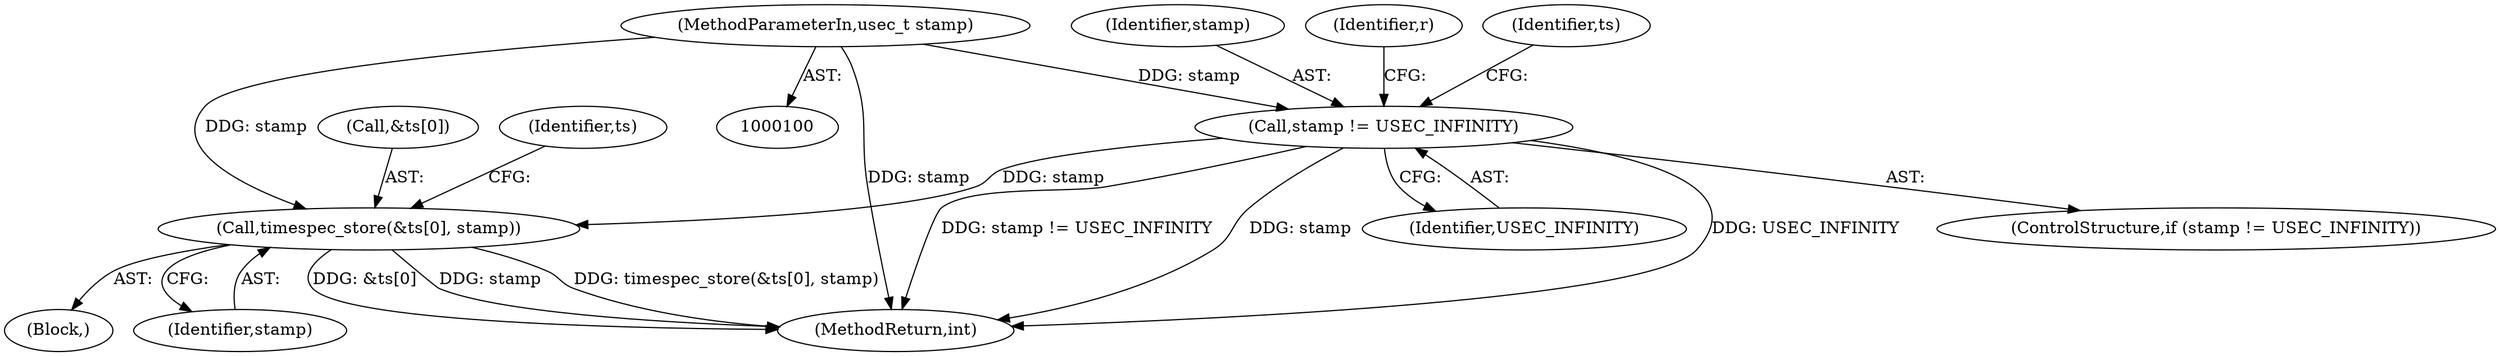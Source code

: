 digraph "0_systemd_ee735086f8670be1591fa9593e80dd60163a7a2f_0@array" {
"1000186" [label="(Call,timespec_store(&ts[0], stamp))"];
"1000181" [label="(Call,stamp != USEC_INFINITY)"];
"1000103" [label="(MethodParameterIn,usec_t stamp)"];
"1000183" [label="(Identifier,USEC_INFINITY)"];
"1000182" [label="(Identifier,stamp)"];
"1000180" [label="(ControlStructure,if (stamp != USEC_INFINITY))"];
"1000206" [label="(Identifier,r)"];
"1000187" [label="(Call,&ts[0])"];
"1000189" [label="(Identifier,ts)"];
"1000103" [label="(MethodParameterIn,usec_t stamp)"];
"1000184" [label="(Block,)"];
"1000219" [label="(MethodReturn,int)"];
"1000186" [label="(Call,timespec_store(&ts[0], stamp))"];
"1000191" [label="(Identifier,stamp)"];
"1000181" [label="(Call,stamp != USEC_INFINITY)"];
"1000194" [label="(Identifier,ts)"];
"1000186" -> "1000184"  [label="AST: "];
"1000186" -> "1000191"  [label="CFG: "];
"1000187" -> "1000186"  [label="AST: "];
"1000191" -> "1000186"  [label="AST: "];
"1000194" -> "1000186"  [label="CFG: "];
"1000186" -> "1000219"  [label="DDG: timespec_store(&ts[0], stamp)"];
"1000186" -> "1000219"  [label="DDG: &ts[0]"];
"1000186" -> "1000219"  [label="DDG: stamp"];
"1000181" -> "1000186"  [label="DDG: stamp"];
"1000103" -> "1000186"  [label="DDG: stamp"];
"1000181" -> "1000180"  [label="AST: "];
"1000181" -> "1000183"  [label="CFG: "];
"1000182" -> "1000181"  [label="AST: "];
"1000183" -> "1000181"  [label="AST: "];
"1000189" -> "1000181"  [label="CFG: "];
"1000206" -> "1000181"  [label="CFG: "];
"1000181" -> "1000219"  [label="DDG: stamp != USEC_INFINITY"];
"1000181" -> "1000219"  [label="DDG: stamp"];
"1000181" -> "1000219"  [label="DDG: USEC_INFINITY"];
"1000103" -> "1000181"  [label="DDG: stamp"];
"1000103" -> "1000100"  [label="AST: "];
"1000103" -> "1000219"  [label="DDG: stamp"];
}
